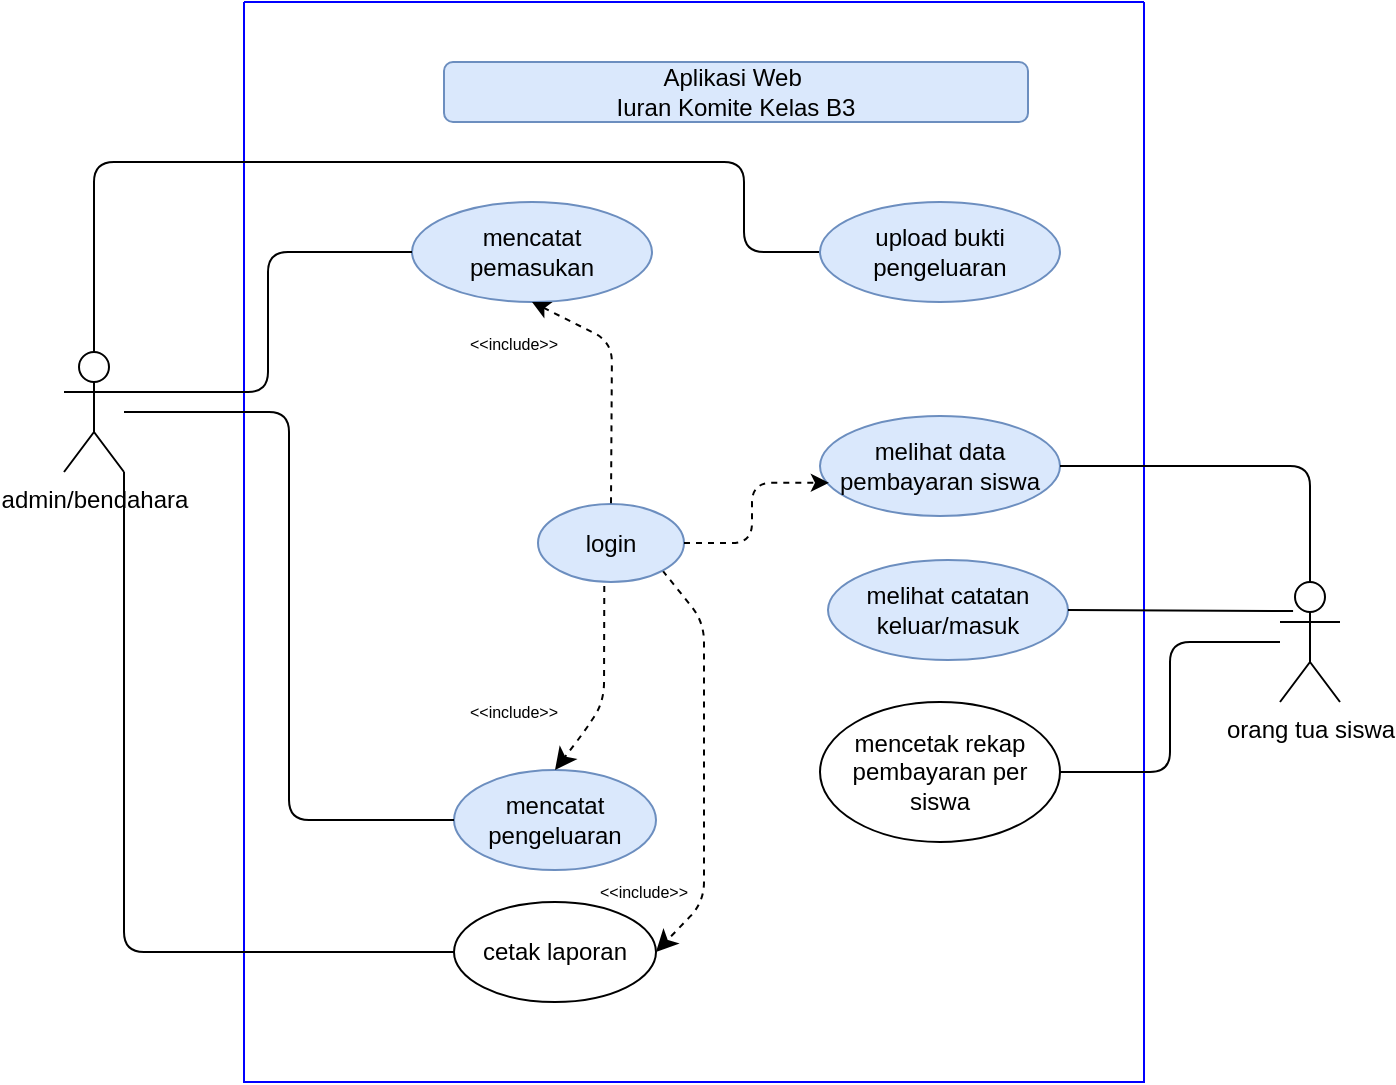 <mxfile version="28.1.2">
  <diagram name="Page-1" id="isAr8ZQglfMhSS4OHlN7">
    <mxGraphModel dx="1028" dy="521" grid="1" gridSize="10" guides="1" tooltips="1" connect="1" arrows="1" fold="1" page="1" pageScale="1" pageWidth="1400" pageHeight="850" math="0" shadow="0">
      <root>
        <mxCell id="0" />
        <mxCell id="1" parent="0" />
        <mxCell id="FxuVqMgDtMSCdMD-zuut-1" value="" style="swimlane;startSize=0;fillColor=#fff2cc;strokeColor=#0000FF;" parent="1" vertex="1">
          <mxGeometry x="420" y="300" width="450" height="540" as="geometry">
            <mxRectangle x="180" y="160" width="50" height="40" as="alternateBounds" />
          </mxGeometry>
        </mxCell>
        <mxCell id="FxuVqMgDtMSCdMD-zuut-23" value="Aplikasi Web&amp;nbsp;&lt;div&gt;Iuran Komite Kelas B3&lt;/div&gt;" style="text;html=1;align=center;verticalAlign=middle;whiteSpace=wrap;rounded=1;fillColor=#dae8fc;strokeColor=#6c8ebf;fillStyle=solid;gradientColor=none;perimeterSpacing=0;strokeWidth=1;spacingTop=1;spacingBottom=1;" parent="FxuVqMgDtMSCdMD-zuut-1" vertex="1">
          <mxGeometry x="100" y="30" width="292" height="30" as="geometry" />
        </mxCell>
        <mxCell id="FxuVqMgDtMSCdMD-zuut-4" style="edgeStyle=none;curved=0;rounded=1;orthogonalLoop=1;jettySize=auto;html=1;entryX=1;entryY=0.5;entryDx=0;entryDy=0;fontSize=12;startSize=8;endSize=8;dashed=1;exitX=1;exitY=1;exitDx=0;exitDy=0;" parent="FxuVqMgDtMSCdMD-zuut-1" source="FxuVqMgDtMSCdMD-zuut-5" target="FxuVqMgDtMSCdMD-zuut-51" edge="1">
          <mxGeometry relative="1" as="geometry">
            <Array as="points">
              <mxPoint x="230" y="310" />
              <mxPoint x="230" y="450" />
            </Array>
          </mxGeometry>
        </mxCell>
        <mxCell id="FxuVqMgDtMSCdMD-zuut-5" value="login" style="ellipse;whiteSpace=wrap;html=1;fillColor=#dae8fc;strokeColor=#6c8ebf;" parent="FxuVqMgDtMSCdMD-zuut-1" vertex="1">
          <mxGeometry x="147" y="251" width="73" height="39" as="geometry" />
        </mxCell>
        <mxCell id="FxuVqMgDtMSCdMD-zuut-6" value="mencatat&lt;div&gt;pemasukan&lt;/div&gt;" style="ellipse;whiteSpace=wrap;html=1;fillColor=#dae8fc;strokeColor=#6c8ebf;" parent="FxuVqMgDtMSCdMD-zuut-1" vertex="1">
          <mxGeometry x="84" y="100" width="120" height="50" as="geometry" />
        </mxCell>
        <mxCell id="FxuVqMgDtMSCdMD-zuut-7" value="" style="endArrow=none;dashed=1;html=1;rounded=1;exitX=0.5;exitY=1;exitDx=0;exitDy=0;entryX=0.5;entryY=0;entryDx=0;entryDy=0;startArrow=classic;startFill=1;curved=0;" parent="FxuVqMgDtMSCdMD-zuut-1" source="FxuVqMgDtMSCdMD-zuut-6" target="FxuVqMgDtMSCdMD-zuut-5" edge="1">
          <mxGeometry width="50" height="50" relative="1" as="geometry">
            <mxPoint x="169.36" y="198.75" as="sourcePoint" />
            <mxPoint x="169.64" y="102.35" as="targetPoint" />
            <Array as="points">
              <mxPoint x="184" y="170" />
            </Array>
          </mxGeometry>
        </mxCell>
        <mxCell id="FxuVqMgDtMSCdMD-zuut-8" value="&amp;lt;&amp;lt;include&amp;gt;&amp;gt;" style="text;html=1;align=center;verticalAlign=middle;whiteSpace=wrap;rounded=0;fontSize=8;" parent="FxuVqMgDtMSCdMD-zuut-1" vertex="1">
          <mxGeometry x="105" y="166" width="60" height="10" as="geometry" />
        </mxCell>
        <mxCell id="FxuVqMgDtMSCdMD-zuut-33" value="melihat data pembayaran siswa" style="ellipse;whiteSpace=wrap;html=1;fillColor=#dae8fc;strokeColor=#6c8ebf;" parent="FxuVqMgDtMSCdMD-zuut-1" vertex="1">
          <mxGeometry x="288" y="207" width="120" height="50" as="geometry" />
        </mxCell>
        <mxCell id="FxuVqMgDtMSCdMD-zuut-34" value="melihat catatan keluar/masuk" style="ellipse;whiteSpace=wrap;html=1;fillColor=#dae8fc;strokeColor=#6c8ebf;" parent="FxuVqMgDtMSCdMD-zuut-1" vertex="1">
          <mxGeometry x="292" y="279" width="120" height="50" as="geometry" />
        </mxCell>
        <mxCell id="FxuVqMgDtMSCdMD-zuut-70" style="edgeStyle=orthogonalEdgeStyle;rounded=1;orthogonalLoop=1;jettySize=auto;html=1;entryX=1;entryY=0.5;entryDx=0;entryDy=0;curved=0;endArrow=none;endFill=0;" parent="FxuVqMgDtMSCdMD-zuut-1" source="FxuVqMgDtMSCdMD-zuut-36" target="FxuVqMgDtMSCdMD-zuut-69" edge="1">
          <mxGeometry relative="1" as="geometry" />
        </mxCell>
        <mxCell id="FxuVqMgDtMSCdMD-zuut-36" value="orang tua siswa" style="shape=umlActor;verticalLabelPosition=bottom;verticalAlign=top;html=1;outlineConnect=0;" parent="FxuVqMgDtMSCdMD-zuut-1" vertex="1">
          <mxGeometry x="518" y="290" width="30" height="60" as="geometry" />
        </mxCell>
        <mxCell id="FxuVqMgDtMSCdMD-zuut-37" value="" style="endArrow=none;html=1;rounded=1;entryX=0.5;entryY=0;entryDx=0;entryDy=0;entryPerimeter=0;exitX=1;exitY=0.5;exitDx=0;exitDy=0;curved=0;" parent="FxuVqMgDtMSCdMD-zuut-1" source="FxuVqMgDtMSCdMD-zuut-33" target="FxuVqMgDtMSCdMD-zuut-36" edge="1">
          <mxGeometry width="50" height="50" relative="1" as="geometry">
            <mxPoint x="310" y="412" as="sourcePoint" />
            <mxPoint x="360" y="362" as="targetPoint" />
            <Array as="points">
              <mxPoint x="533" y="232" />
            </Array>
          </mxGeometry>
        </mxCell>
        <mxCell id="FxuVqMgDtMSCdMD-zuut-38" value="" style="endArrow=none;html=1;rounded=1;curved=0;exitX=1;exitY=0.5;exitDx=0;exitDy=0;entryX=0.218;entryY=0.242;entryDx=0;entryDy=0;entryPerimeter=0;" parent="FxuVqMgDtMSCdMD-zuut-1" source="FxuVqMgDtMSCdMD-zuut-34" target="FxuVqMgDtMSCdMD-zuut-36" edge="1">
          <mxGeometry width="50" height="50" relative="1" as="geometry">
            <mxPoint x="440" y="292" as="sourcePoint" />
            <mxPoint x="510" y="304" as="targetPoint" />
            <Array as="points" />
          </mxGeometry>
        </mxCell>
        <mxCell id="FxuVqMgDtMSCdMD-zuut-43" value="mencatat pengeluaran" style="ellipse;whiteSpace=wrap;html=1;fillColor=#dae8fc;strokeColor=#6c8ebf;" parent="FxuVqMgDtMSCdMD-zuut-1" vertex="1">
          <mxGeometry x="105" y="384" width="101" height="50" as="geometry" />
        </mxCell>
        <mxCell id="FxuVqMgDtMSCdMD-zuut-44" style="edgeStyle=none;curved=0;rounded=1;orthogonalLoop=1;jettySize=auto;html=1;entryX=0.5;entryY=0;entryDx=0;entryDy=0;fontSize=12;startSize=8;endSize=8;dashed=1;exitX=0.454;exitY=1.052;exitDx=0;exitDy=0;exitPerimeter=0;" parent="FxuVqMgDtMSCdMD-zuut-1" source="FxuVqMgDtMSCdMD-zuut-5" target="FxuVqMgDtMSCdMD-zuut-43" edge="1">
          <mxGeometry relative="1" as="geometry">
            <Array as="points">
              <mxPoint x="180" y="350" />
              <mxPoint x="170" y="365" />
            </Array>
          </mxGeometry>
        </mxCell>
        <mxCell id="FxuVqMgDtMSCdMD-zuut-49" value="&amp;lt;&amp;lt;include&amp;gt;&amp;gt;" style="text;html=1;align=center;verticalAlign=middle;whiteSpace=wrap;rounded=0;fontSize=8;" parent="FxuVqMgDtMSCdMD-zuut-1" vertex="1">
          <mxGeometry x="105" y="350" width="60" height="10" as="geometry" />
        </mxCell>
        <mxCell id="FxuVqMgDtMSCdMD-zuut-51" value="cetak laporan" style="ellipse;whiteSpace=wrap;html=1;" parent="FxuVqMgDtMSCdMD-zuut-1" vertex="1">
          <mxGeometry x="105" y="450" width="101" height="50" as="geometry" />
        </mxCell>
        <mxCell id="FxuVqMgDtMSCdMD-zuut-58" value="&amp;lt;&amp;lt;include&amp;gt;&amp;gt;" style="text;html=1;align=center;verticalAlign=middle;whiteSpace=wrap;rounded=0;fontSize=8;" parent="FxuVqMgDtMSCdMD-zuut-1" vertex="1">
          <mxGeometry x="170" y="440" width="60" height="10" as="geometry" />
        </mxCell>
        <mxCell id="FxuVqMgDtMSCdMD-zuut-63" style="edgeStyle=orthogonalEdgeStyle;rounded=1;orthogonalLoop=1;jettySize=auto;html=1;exitX=1;exitY=0.333;exitDx=0;exitDy=0;exitPerimeter=0;entryX=0;entryY=0.5;entryDx=0;entryDy=0;endArrow=none;endFill=0;curved=0;" parent="FxuVqMgDtMSCdMD-zuut-1" source="FxuVqMgDtMSCdMD-zuut-60" target="FxuVqMgDtMSCdMD-zuut-6" edge="1">
          <mxGeometry relative="1" as="geometry" />
        </mxCell>
        <mxCell id="FxuVqMgDtMSCdMD-zuut-65" style="edgeStyle=orthogonalEdgeStyle;rounded=1;orthogonalLoop=1;jettySize=auto;html=1;entryX=0;entryY=0.5;entryDx=0;entryDy=0;curved=0;endArrow=none;endFill=0;" parent="FxuVqMgDtMSCdMD-zuut-1" source="FxuVqMgDtMSCdMD-zuut-60" target="FxuVqMgDtMSCdMD-zuut-43" edge="1">
          <mxGeometry relative="1" as="geometry" />
        </mxCell>
        <mxCell id="FxuVqMgDtMSCdMD-zuut-66" style="edgeStyle=orthogonalEdgeStyle;rounded=1;orthogonalLoop=1;jettySize=auto;html=1;exitX=1;exitY=1;exitDx=0;exitDy=0;exitPerimeter=0;entryX=0;entryY=0.5;entryDx=0;entryDy=0;curved=0;endArrow=none;endFill=0;" parent="FxuVqMgDtMSCdMD-zuut-1" source="FxuVqMgDtMSCdMD-zuut-60" target="FxuVqMgDtMSCdMD-zuut-51" edge="1">
          <mxGeometry relative="1" as="geometry" />
        </mxCell>
        <mxCell id="FxuVqMgDtMSCdMD-zuut-68" style="edgeStyle=orthogonalEdgeStyle;rounded=1;orthogonalLoop=1;jettySize=auto;html=1;exitX=0.5;exitY=0;exitDx=0;exitDy=0;exitPerimeter=0;entryX=0;entryY=0.5;entryDx=0;entryDy=0;curved=0;endArrow=none;endFill=0;" parent="FxuVqMgDtMSCdMD-zuut-1" source="FxuVqMgDtMSCdMD-zuut-60" target="FxuVqMgDtMSCdMD-zuut-67" edge="1">
          <mxGeometry relative="1" as="geometry">
            <Array as="points">
              <mxPoint x="-75" y="80" />
              <mxPoint x="250" y="80" />
              <mxPoint x="250" y="125" />
            </Array>
          </mxGeometry>
        </mxCell>
        <mxCell id="FxuVqMgDtMSCdMD-zuut-60" value="admin/bendahara" style="shape=umlActor;verticalLabelPosition=bottom;verticalAlign=top;html=1;outlineConnect=0;" parent="FxuVqMgDtMSCdMD-zuut-1" vertex="1">
          <mxGeometry x="-90" y="175" width="30" height="60" as="geometry" />
        </mxCell>
        <mxCell id="FxuVqMgDtMSCdMD-zuut-67" value="upload bukti pengeluaran" style="ellipse;whiteSpace=wrap;html=1;fillColor=#dae8fc;strokeColor=#6c8ebf;" parent="FxuVqMgDtMSCdMD-zuut-1" vertex="1">
          <mxGeometry x="288" y="100" width="120" height="50" as="geometry" />
        </mxCell>
        <mxCell id="FxuVqMgDtMSCdMD-zuut-69" value="mencetak rekap pembayaran per siswa" style="ellipse;whiteSpace=wrap;html=1;" parent="FxuVqMgDtMSCdMD-zuut-1" vertex="1">
          <mxGeometry x="288" y="350" width="120" height="70" as="geometry" />
        </mxCell>
        <mxCell id="IZ__w44c0VzwDSEJtVME-1" style="edgeStyle=orthogonalEdgeStyle;rounded=1;orthogonalLoop=1;jettySize=auto;html=1;entryX=0.037;entryY=0.668;entryDx=0;entryDy=0;entryPerimeter=0;curved=0;dashed=1;" edge="1" parent="FxuVqMgDtMSCdMD-zuut-1" source="FxuVqMgDtMSCdMD-zuut-5" target="FxuVqMgDtMSCdMD-zuut-33">
          <mxGeometry relative="1" as="geometry" />
        </mxCell>
      </root>
    </mxGraphModel>
  </diagram>
</mxfile>
